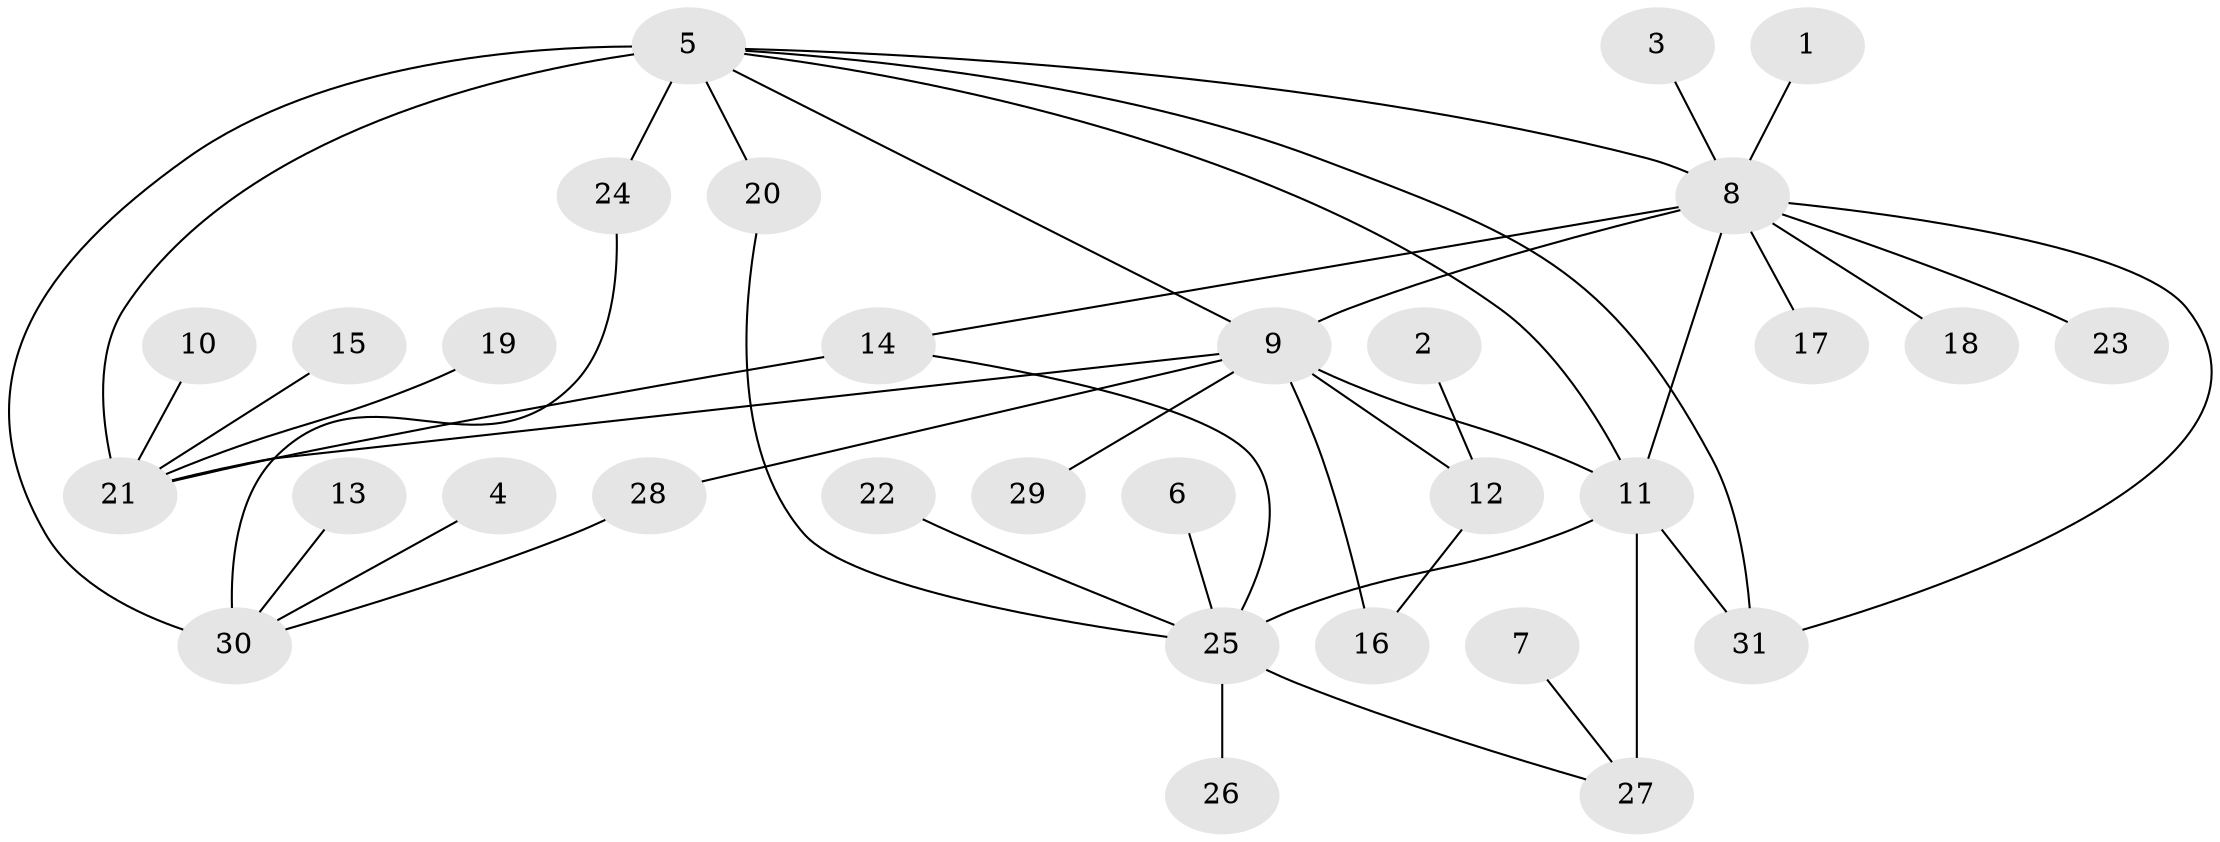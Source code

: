 // original degree distribution, {5: 0.05, 9: 0.05, 7: 0.08, 13: 0.01, 10: 0.02, 6: 0.03, 8: 0.01, 12: 0.01, 1: 0.64, 2: 0.08, 4: 0.01, 3: 0.01}
// Generated by graph-tools (version 1.1) at 2025/37/03/04/25 23:37:49]
// undirected, 31 vertices, 43 edges
graph export_dot {
  node [color=gray90,style=filled];
  1;
  2;
  3;
  4;
  5;
  6;
  7;
  8;
  9;
  10;
  11;
  12;
  13;
  14;
  15;
  16;
  17;
  18;
  19;
  20;
  21;
  22;
  23;
  24;
  25;
  26;
  27;
  28;
  29;
  30;
  31;
  1 -- 8 [weight=1.0];
  2 -- 12 [weight=1.0];
  3 -- 8 [weight=1.0];
  4 -- 30 [weight=1.0];
  5 -- 8 [weight=2.0];
  5 -- 9 [weight=2.0];
  5 -- 11 [weight=1.0];
  5 -- 20 [weight=1.0];
  5 -- 21 [weight=1.0];
  5 -- 24 [weight=2.0];
  5 -- 30 [weight=4.0];
  5 -- 31 [weight=1.0];
  6 -- 25 [weight=1.0];
  7 -- 27 [weight=1.0];
  8 -- 9 [weight=1.0];
  8 -- 11 [weight=1.0];
  8 -- 14 [weight=2.0];
  8 -- 17 [weight=1.0];
  8 -- 18 [weight=1.0];
  8 -- 23 [weight=1.0];
  8 -- 31 [weight=1.0];
  9 -- 11 [weight=1.0];
  9 -- 12 [weight=3.0];
  9 -- 16 [weight=3.0];
  9 -- 21 [weight=1.0];
  9 -- 28 [weight=1.0];
  9 -- 29 [weight=1.0];
  10 -- 21 [weight=1.0];
  11 -- 25 [weight=2.0];
  11 -- 27 [weight=4.0];
  11 -- 31 [weight=1.0];
  12 -- 16 [weight=1.0];
  13 -- 30 [weight=1.0];
  14 -- 21 [weight=4.0];
  14 -- 25 [weight=1.0];
  15 -- 21 [weight=1.0];
  19 -- 21 [weight=1.0];
  20 -- 25 [weight=1.0];
  22 -- 25 [weight=1.0];
  24 -- 30 [weight=2.0];
  25 -- 26 [weight=1.0];
  25 -- 27 [weight=2.0];
  28 -- 30 [weight=1.0];
}
